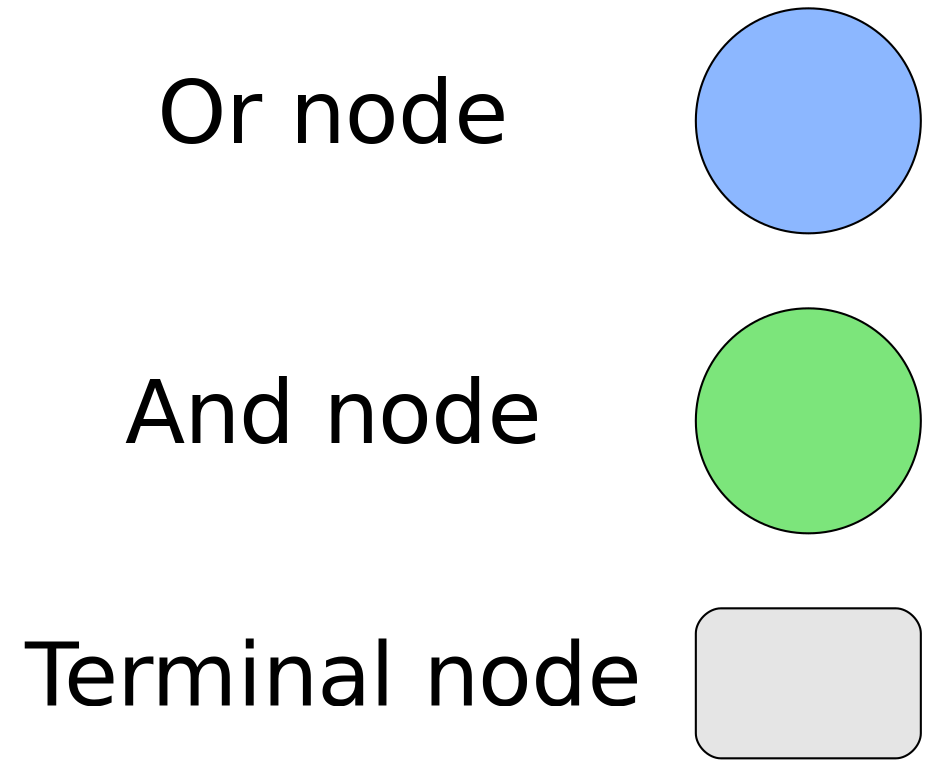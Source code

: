 digraph G {
  graph[fontname = "DejaVu Sans"];node[fontname = "DejaVu Sans", fontsize=42];edge[fontname = "DejaVu Sans"];
  subgraph legend{
  label="Legend"
  subgraph or {
    or_text[group=l, shape=plaintext, style=solid, label="Or node\r", width=1.5]
    or_legend[group=n, label="", shape=circle, fillcolor="#8cb7ff", style=filled, width=1.5, color=black nodesep=0]
  }
  subgraph and {
    and_text[group=l, shape=plaintext, style=solid, label="And node\r", width=1.5]
    and_legend[group=n, label="", shape=circle, fillcolor="#7ce57b", style=filled, width=1.5, color=black, nodesep=0]
  }
  subgraph terminal {
    terminal_text[group=l, shape=plaintext, style=solid, label="Terminal node\r", width=1.5]
    terminal_legend[group=n, label="", shape=box, fillcolor=grey90, style="rounded,filled", width=1.5, height=1, nodesep=-0.5]
  }
  or_text -> and_text[style=invis]
  and_text -> terminal_text[style=invis]
  or_legend -> and_legend[style=invis]
  and_legend -> terminal_legend[style=invis]
  }
}